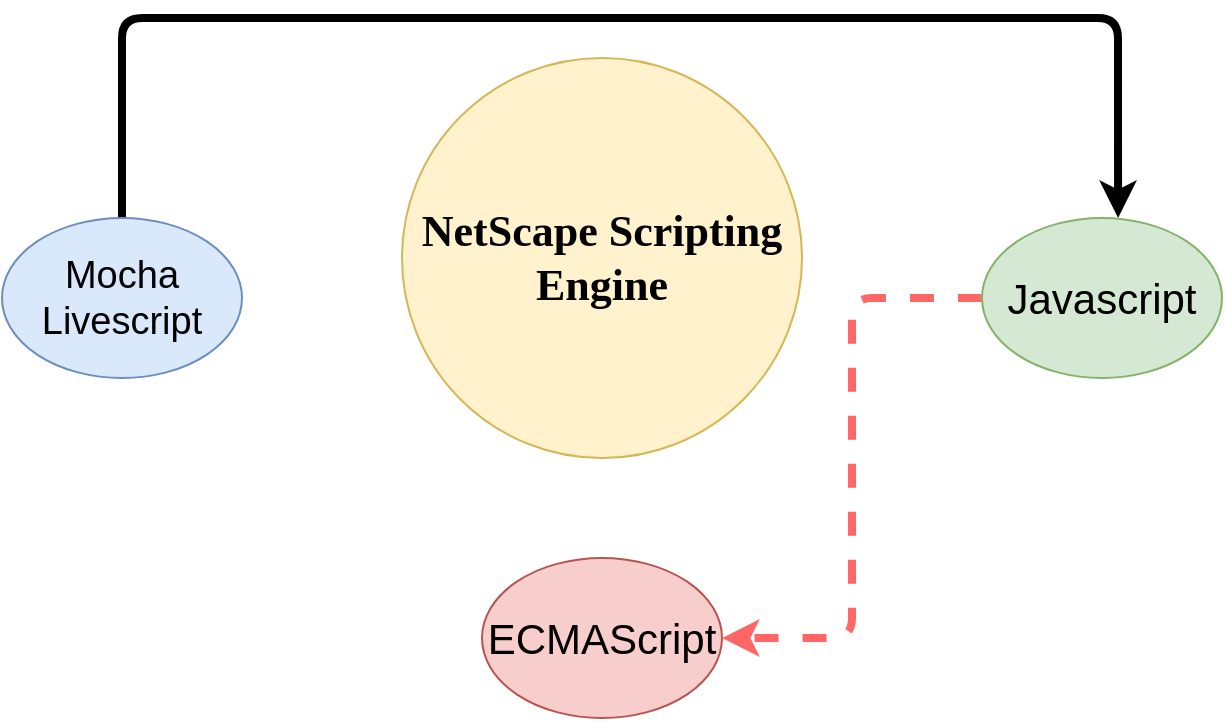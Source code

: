 <mxfile version="12.6.5" type="device"><diagram name="mocha_javascript" id="3e8102d1-ef87-2e61-34e1-82d9a586fe2e"><mxGraphModel dx="908" dy="-170" grid="1" gridSize="10" guides="1" tooltips="1" connect="1" arrows="1" fold="1" page="1" pageScale="1" pageWidth="1100" pageHeight="850" background="#ffffff" math="0" shadow="0"><root><mxCell id="0"/><mxCell id="1" parent="0"/><mxCell id="70666756c84bb93c-2" value="NetScape Scripting Engine" style="ellipse;whiteSpace=wrap;html=1;rounded=0;shadow=0;comic=0;strokeWidth=1;fontFamily=Verdana;fontSize=22;strokeColor=#d6b656;fillColor=#fff2cc;fontStyle=1" parent="1" vertex="1"><mxGeometry x="410" y="1080" width="200" height="200" as="geometry"/></mxCell><mxCell id="wgV5v8886z6hHctL1tN1-5" style="edgeStyle=orthogonalEdgeStyle;orthogonalLoop=1;jettySize=auto;html=1;entryX=0.567;entryY=0;entryDx=0;entryDy=0;entryPerimeter=0;fontSize=21;rounded=1;strokeWidth=4;" edge="1" parent="1" source="wgV5v8886z6hHctL1tN1-3" target="wgV5v8886z6hHctL1tN1-4"><mxGeometry relative="1" as="geometry"><Array as="points"><mxPoint x="270" y="1060"/><mxPoint x="768" y="1060"/></Array></mxGeometry></mxCell><mxCell id="wgV5v8886z6hHctL1tN1-3" value="Mocha Livescript" style="ellipse;whiteSpace=wrap;html=1;fontSize=19;fillColor=#dae8fc;strokeColor=#6c8ebf;" vertex="1" parent="1"><mxGeometry x="210" y="1160" width="120" height="80" as="geometry"/></mxCell><mxCell id="wgV5v8886z6hHctL1tN1-7" style="edgeStyle=orthogonalEdgeStyle;rounded=1;orthogonalLoop=1;jettySize=auto;html=1;entryX=1;entryY=0.5;entryDx=0;entryDy=0;strokeWidth=4;fontSize=21;dashed=1;strokeColor=#FF6666;" edge="1" parent="1" source="wgV5v8886z6hHctL1tN1-4" target="wgV5v8886z6hHctL1tN1-6"><mxGeometry relative="1" as="geometry"/></mxCell><mxCell id="wgV5v8886z6hHctL1tN1-4" value="Javascript" style="ellipse;whiteSpace=wrap;html=1;fontSize=21;fillColor=#d5e8d4;strokeColor=#82b366;" vertex="1" parent="1"><mxGeometry x="700" y="1160" width="120" height="80" as="geometry"/></mxCell><mxCell id="wgV5v8886z6hHctL1tN1-6" value="ECMAScript" style="ellipse;whiteSpace=wrap;html=1;fontSize=21;fillColor=#f8cecc;strokeColor=#b85450;" vertex="1" parent="1"><mxGeometry x="450" y="1330" width="120" height="80" as="geometry"/></mxCell></root></mxGraphModel></diagram></mxfile>